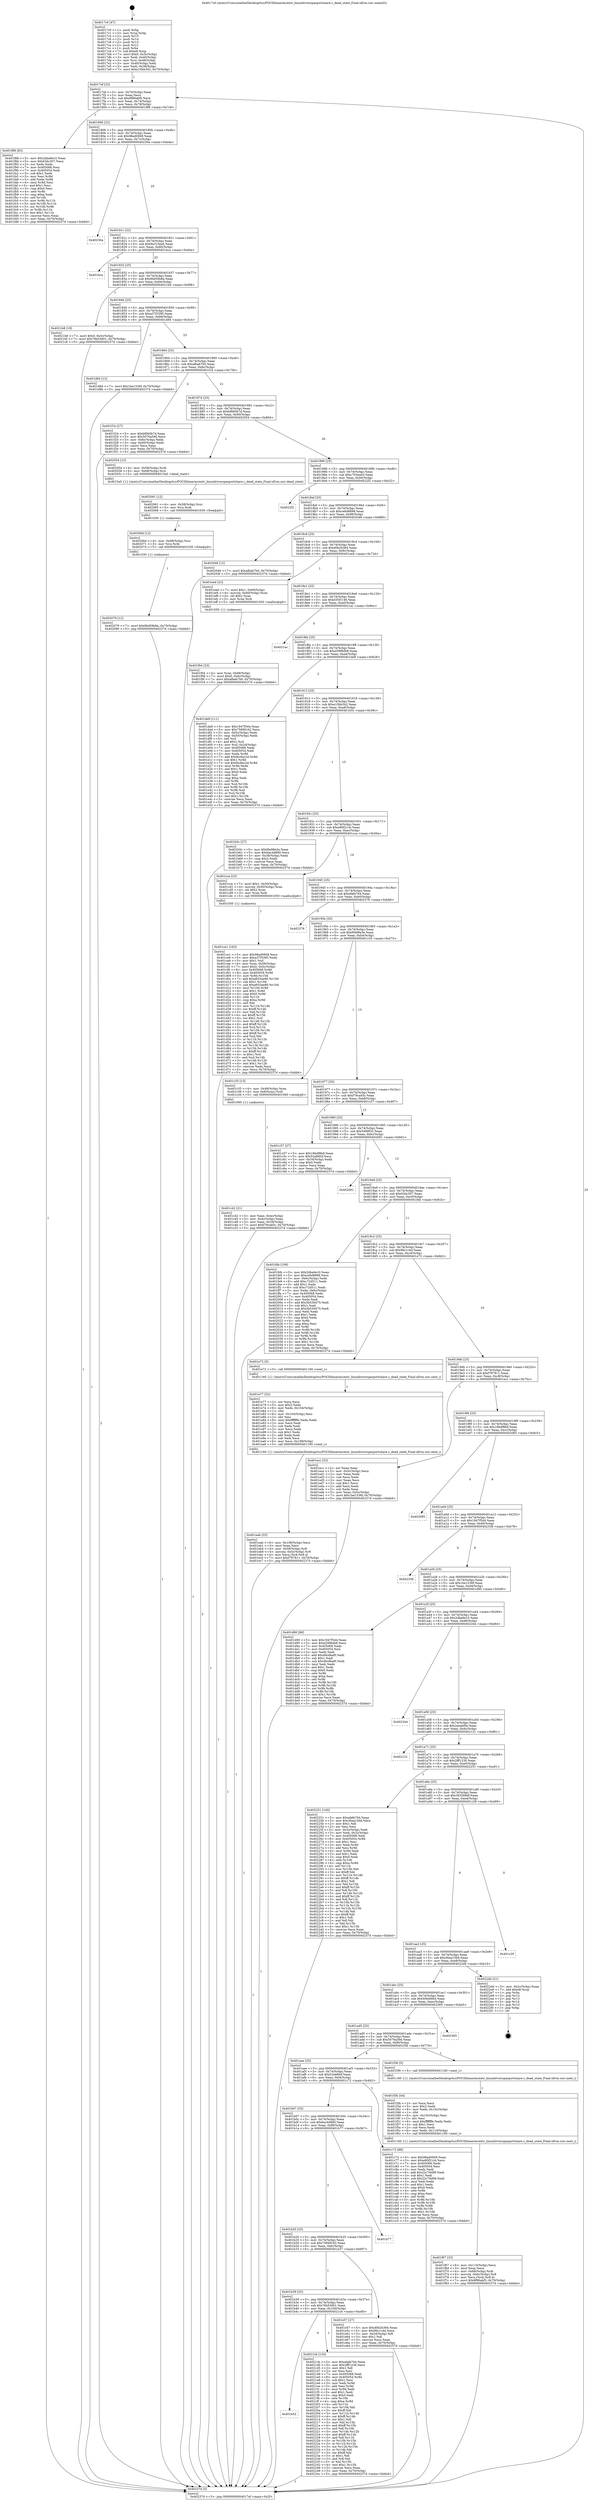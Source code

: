 digraph "0x4017c0" {
  label = "0x4017c0 (/mnt/c/Users/mathe/Desktop/tcc/POCII/binaries/extr_linuxdriversparportshare.c_dead_state_Final-ollvm.out::main(0))"
  labelloc = "t"
  node[shape=record]

  Entry [label="",width=0.3,height=0.3,shape=circle,fillcolor=black,style=filled]
  "0x4017ef" [label="{
     0x4017ef [23]\l
     | [instrs]\l
     &nbsp;&nbsp;0x4017ef \<+3\>: mov -0x70(%rbp),%eax\l
     &nbsp;&nbsp;0x4017f2 \<+2\>: mov %eax,%ecx\l
     &nbsp;&nbsp;0x4017f4 \<+6\>: sub $0x8f96abf5,%ecx\l
     &nbsp;&nbsp;0x4017fa \<+3\>: mov %eax,-0x74(%rbp)\l
     &nbsp;&nbsp;0x4017fd \<+3\>: mov %ecx,-0x78(%rbp)\l
     &nbsp;&nbsp;0x401800 \<+6\>: je 0000000000401f88 \<main+0x7c8\>\l
  }"]
  "0x401f88" [label="{
     0x401f88 [83]\l
     | [instrs]\l
     &nbsp;&nbsp;0x401f88 \<+5\>: mov $0x2dba9e10,%eax\l
     &nbsp;&nbsp;0x401f8d \<+5\>: mov $0x63dc307,%ecx\l
     &nbsp;&nbsp;0x401f92 \<+2\>: xor %edx,%edx\l
     &nbsp;&nbsp;0x401f94 \<+7\>: mov 0x405068,%esi\l
     &nbsp;&nbsp;0x401f9b \<+7\>: mov 0x405054,%edi\l
     &nbsp;&nbsp;0x401fa2 \<+3\>: sub $0x1,%edx\l
     &nbsp;&nbsp;0x401fa5 \<+3\>: mov %esi,%r8d\l
     &nbsp;&nbsp;0x401fa8 \<+3\>: add %edx,%r8d\l
     &nbsp;&nbsp;0x401fab \<+4\>: imul %r8d,%esi\l
     &nbsp;&nbsp;0x401faf \<+3\>: and $0x1,%esi\l
     &nbsp;&nbsp;0x401fb2 \<+3\>: cmp $0x0,%esi\l
     &nbsp;&nbsp;0x401fb5 \<+4\>: sete %r9b\l
     &nbsp;&nbsp;0x401fb9 \<+3\>: cmp $0xa,%edi\l
     &nbsp;&nbsp;0x401fbc \<+4\>: setl %r10b\l
     &nbsp;&nbsp;0x401fc0 \<+3\>: mov %r9b,%r11b\l
     &nbsp;&nbsp;0x401fc3 \<+3\>: and %r10b,%r11b\l
     &nbsp;&nbsp;0x401fc6 \<+3\>: xor %r10b,%r9b\l
     &nbsp;&nbsp;0x401fc9 \<+3\>: or %r9b,%r11b\l
     &nbsp;&nbsp;0x401fcc \<+4\>: test $0x1,%r11b\l
     &nbsp;&nbsp;0x401fd0 \<+3\>: cmovne %ecx,%eax\l
     &nbsp;&nbsp;0x401fd3 \<+3\>: mov %eax,-0x70(%rbp)\l
     &nbsp;&nbsp;0x401fd6 \<+5\>: jmp 000000000040237d \<main+0xbbd\>\l
  }"]
  "0x401806" [label="{
     0x401806 [22]\l
     | [instrs]\l
     &nbsp;&nbsp;0x401806 \<+5\>: jmp 000000000040180b \<main+0x4b\>\l
     &nbsp;&nbsp;0x40180b \<+3\>: mov -0x74(%rbp),%eax\l
     &nbsp;&nbsp;0x40180e \<+5\>: sub $0x98ad0949,%eax\l
     &nbsp;&nbsp;0x401813 \<+3\>: mov %eax,-0x7c(%rbp)\l
     &nbsp;&nbsp;0x401816 \<+6\>: je 000000000040230a \<main+0xb4a\>\l
  }"]
  Exit [label="",width=0.3,height=0.3,shape=circle,fillcolor=black,style=filled,peripheries=2]
  "0x40230a" [label="{
     0x40230a\l
  }", style=dashed]
  "0x40181c" [label="{
     0x40181c [22]\l
     | [instrs]\l
     &nbsp;&nbsp;0x40181c \<+5\>: jmp 0000000000401821 \<main+0x61\>\l
     &nbsp;&nbsp;0x401821 \<+3\>: mov -0x74(%rbp),%eax\l
     &nbsp;&nbsp;0x401824 \<+5\>: sub $0x9a315ea6,%eax\l
     &nbsp;&nbsp;0x401829 \<+3\>: mov %eax,-0x80(%rbp)\l
     &nbsp;&nbsp;0x40182c \<+6\>: je 0000000000401bca \<main+0x40a\>\l
  }"]
  "0x401b52" [label="{
     0x401b52\l
  }", style=dashed]
  "0x401bca" [label="{
     0x401bca\l
  }", style=dashed]
  "0x401832" [label="{
     0x401832 [25]\l
     | [instrs]\l
     &nbsp;&nbsp;0x401832 \<+5\>: jmp 0000000000401837 \<main+0x77\>\l
     &nbsp;&nbsp;0x401837 \<+3\>: mov -0x74(%rbp),%eax\l
     &nbsp;&nbsp;0x40183a \<+5\>: sub $0x9bd59b8a,%eax\l
     &nbsp;&nbsp;0x40183f \<+6\>: mov %eax,-0x84(%rbp)\l
     &nbsp;&nbsp;0x401845 \<+6\>: je 00000000004021b8 \<main+0x9f8\>\l
  }"]
  "0x4021cb" [label="{
     0x4021cb [134]\l
     | [instrs]\l
     &nbsp;&nbsp;0x4021cb \<+5\>: mov $0xefafe764,%eax\l
     &nbsp;&nbsp;0x4021d0 \<+5\>: mov $0x2fff1230,%ecx\l
     &nbsp;&nbsp;0x4021d5 \<+2\>: mov $0x1,%dl\l
     &nbsp;&nbsp;0x4021d7 \<+2\>: xor %esi,%esi\l
     &nbsp;&nbsp;0x4021d9 \<+7\>: mov 0x405068,%edi\l
     &nbsp;&nbsp;0x4021e0 \<+8\>: mov 0x405054,%r8d\l
     &nbsp;&nbsp;0x4021e8 \<+3\>: sub $0x1,%esi\l
     &nbsp;&nbsp;0x4021eb \<+3\>: mov %edi,%r9d\l
     &nbsp;&nbsp;0x4021ee \<+3\>: add %esi,%r9d\l
     &nbsp;&nbsp;0x4021f1 \<+4\>: imul %r9d,%edi\l
     &nbsp;&nbsp;0x4021f5 \<+3\>: and $0x1,%edi\l
     &nbsp;&nbsp;0x4021f8 \<+3\>: cmp $0x0,%edi\l
     &nbsp;&nbsp;0x4021fb \<+4\>: sete %r10b\l
     &nbsp;&nbsp;0x4021ff \<+4\>: cmp $0xa,%r8d\l
     &nbsp;&nbsp;0x402203 \<+4\>: setl %r11b\l
     &nbsp;&nbsp;0x402207 \<+3\>: mov %r10b,%bl\l
     &nbsp;&nbsp;0x40220a \<+3\>: xor $0xff,%bl\l
     &nbsp;&nbsp;0x40220d \<+3\>: mov %r11b,%r14b\l
     &nbsp;&nbsp;0x402210 \<+4\>: xor $0xff,%r14b\l
     &nbsp;&nbsp;0x402214 \<+3\>: xor $0x1,%dl\l
     &nbsp;&nbsp;0x402217 \<+3\>: mov %bl,%r15b\l
     &nbsp;&nbsp;0x40221a \<+4\>: and $0xff,%r15b\l
     &nbsp;&nbsp;0x40221e \<+3\>: and %dl,%r10b\l
     &nbsp;&nbsp;0x402221 \<+3\>: mov %r14b,%r12b\l
     &nbsp;&nbsp;0x402224 \<+4\>: and $0xff,%r12b\l
     &nbsp;&nbsp;0x402228 \<+3\>: and %dl,%r11b\l
     &nbsp;&nbsp;0x40222b \<+3\>: or %r10b,%r15b\l
     &nbsp;&nbsp;0x40222e \<+3\>: or %r11b,%r12b\l
     &nbsp;&nbsp;0x402231 \<+3\>: xor %r12b,%r15b\l
     &nbsp;&nbsp;0x402234 \<+3\>: or %r14b,%bl\l
     &nbsp;&nbsp;0x402237 \<+3\>: xor $0xff,%bl\l
     &nbsp;&nbsp;0x40223a \<+3\>: or $0x1,%dl\l
     &nbsp;&nbsp;0x40223d \<+2\>: and %dl,%bl\l
     &nbsp;&nbsp;0x40223f \<+3\>: or %bl,%r15b\l
     &nbsp;&nbsp;0x402242 \<+4\>: test $0x1,%r15b\l
     &nbsp;&nbsp;0x402246 \<+3\>: cmovne %ecx,%eax\l
     &nbsp;&nbsp;0x402249 \<+3\>: mov %eax,-0x70(%rbp)\l
     &nbsp;&nbsp;0x40224c \<+5\>: jmp 000000000040237d \<main+0xbbd\>\l
  }"]
  "0x4021b8" [label="{
     0x4021b8 [19]\l
     | [instrs]\l
     &nbsp;&nbsp;0x4021b8 \<+7\>: movl $0x0,-0x3c(%rbp)\l
     &nbsp;&nbsp;0x4021bf \<+7\>: movl $0x76b53601,-0x70(%rbp)\l
     &nbsp;&nbsp;0x4021c6 \<+5\>: jmp 000000000040237d \<main+0xbbd\>\l
  }"]
  "0x40184b" [label="{
     0x40184b [25]\l
     | [instrs]\l
     &nbsp;&nbsp;0x40184b \<+5\>: jmp 0000000000401850 \<main+0x90\>\l
     &nbsp;&nbsp;0x401850 \<+3\>: mov -0x74(%rbp),%eax\l
     &nbsp;&nbsp;0x401853 \<+5\>: sub $0xa37f3395,%eax\l
     &nbsp;&nbsp;0x401858 \<+6\>: mov %eax,-0x88(%rbp)\l
     &nbsp;&nbsp;0x40185e \<+6\>: je 0000000000401d84 \<main+0x5c4\>\l
  }"]
  "0x402079" [label="{
     0x402079 [12]\l
     | [instrs]\l
     &nbsp;&nbsp;0x402079 \<+7\>: movl $0x9bd59b8a,-0x70(%rbp)\l
     &nbsp;&nbsp;0x402080 \<+5\>: jmp 000000000040237d \<main+0xbbd\>\l
  }"]
  "0x401d84" [label="{
     0x401d84 [12]\l
     | [instrs]\l
     &nbsp;&nbsp;0x401d84 \<+7\>: movl $0x1be1536f,-0x70(%rbp)\l
     &nbsp;&nbsp;0x401d8b \<+5\>: jmp 000000000040237d \<main+0xbbd\>\l
  }"]
  "0x401864" [label="{
     0x401864 [25]\l
     | [instrs]\l
     &nbsp;&nbsp;0x401864 \<+5\>: jmp 0000000000401869 \<main+0xa9\>\l
     &nbsp;&nbsp;0x401869 \<+3\>: mov -0x74(%rbp),%eax\l
     &nbsp;&nbsp;0x40186c \<+5\>: sub $0xafbab7b0,%eax\l
     &nbsp;&nbsp;0x401871 \<+6\>: mov %eax,-0x8c(%rbp)\l
     &nbsp;&nbsp;0x401877 \<+6\>: je 0000000000401f1b \<main+0x75b\>\l
  }"]
  "0x40206d" [label="{
     0x40206d [12]\l
     | [instrs]\l
     &nbsp;&nbsp;0x40206d \<+4\>: mov -0x68(%rbp),%rsi\l
     &nbsp;&nbsp;0x402071 \<+3\>: mov %rsi,%rdi\l
     &nbsp;&nbsp;0x402074 \<+5\>: call 0000000000401030 \<free@plt\>\l
     | [calls]\l
     &nbsp;&nbsp;0x401030 \{1\} (unknown)\l
  }"]
  "0x401f1b" [label="{
     0x401f1b [27]\l
     | [instrs]\l
     &nbsp;&nbsp;0x401f1b \<+5\>: mov $0xbf060b7d,%eax\l
     &nbsp;&nbsp;0x401f20 \<+5\>: mov $0x5076a59d,%ecx\l
     &nbsp;&nbsp;0x401f25 \<+3\>: mov -0x6c(%rbp),%edx\l
     &nbsp;&nbsp;0x401f28 \<+3\>: cmp -0x60(%rbp),%edx\l
     &nbsp;&nbsp;0x401f2b \<+3\>: cmovl %ecx,%eax\l
     &nbsp;&nbsp;0x401f2e \<+3\>: mov %eax,-0x70(%rbp)\l
     &nbsp;&nbsp;0x401f31 \<+5\>: jmp 000000000040237d \<main+0xbbd\>\l
  }"]
  "0x40187d" [label="{
     0x40187d [25]\l
     | [instrs]\l
     &nbsp;&nbsp;0x40187d \<+5\>: jmp 0000000000401882 \<main+0xc2\>\l
     &nbsp;&nbsp;0x401882 \<+3\>: mov -0x74(%rbp),%eax\l
     &nbsp;&nbsp;0x401885 \<+5\>: sub $0xbf060b7d,%eax\l
     &nbsp;&nbsp;0x40188a \<+6\>: mov %eax,-0x90(%rbp)\l
     &nbsp;&nbsp;0x401890 \<+6\>: je 0000000000402054 \<main+0x894\>\l
  }"]
  "0x402061" [label="{
     0x402061 [12]\l
     | [instrs]\l
     &nbsp;&nbsp;0x402061 \<+4\>: mov -0x58(%rbp),%rsi\l
     &nbsp;&nbsp;0x402065 \<+3\>: mov %rsi,%rdi\l
     &nbsp;&nbsp;0x402068 \<+5\>: call 0000000000401030 \<free@plt\>\l
     | [calls]\l
     &nbsp;&nbsp;0x401030 \{1\} (unknown)\l
  }"]
  "0x402054" [label="{
     0x402054 [13]\l
     | [instrs]\l
     &nbsp;&nbsp;0x402054 \<+4\>: mov -0x58(%rbp),%rdi\l
     &nbsp;&nbsp;0x402058 \<+4\>: mov -0x68(%rbp),%rsi\l
     &nbsp;&nbsp;0x40205c \<+5\>: call 00000000004015a0 \<dead_state\>\l
     | [calls]\l
     &nbsp;&nbsp;0x4015a0 \{1\} (/mnt/c/Users/mathe/Desktop/tcc/POCII/binaries/extr_linuxdriversparportshare.c_dead_state_Final-ollvm.out::dead_state)\l
  }"]
  "0x401896" [label="{
     0x401896 [25]\l
     | [instrs]\l
     &nbsp;&nbsp;0x401896 \<+5\>: jmp 000000000040189b \<main+0xdb\>\l
     &nbsp;&nbsp;0x40189b \<+3\>: mov -0x74(%rbp),%eax\l
     &nbsp;&nbsp;0x40189e \<+5\>: sub $0xc703ead3,%eax\l
     &nbsp;&nbsp;0x4018a3 \<+6\>: mov %eax,-0x94(%rbp)\l
     &nbsp;&nbsp;0x4018a9 \<+6\>: je 00000000004022f2 \<main+0xb32\>\l
  }"]
  "0x401f67" [label="{
     0x401f67 [33]\l
     | [instrs]\l
     &nbsp;&nbsp;0x401f67 \<+6\>: mov -0x110(%rbp),%ecx\l
     &nbsp;&nbsp;0x401f6d \<+3\>: imul %eax,%ecx\l
     &nbsp;&nbsp;0x401f70 \<+4\>: mov -0x68(%rbp),%rdi\l
     &nbsp;&nbsp;0x401f74 \<+4\>: movslq -0x6c(%rbp),%r8\l
     &nbsp;&nbsp;0x401f78 \<+4\>: mov %ecx,(%rdi,%r8,4)\l
     &nbsp;&nbsp;0x401f7c \<+7\>: movl $0x8f96abf5,-0x70(%rbp)\l
     &nbsp;&nbsp;0x401f83 \<+5\>: jmp 000000000040237d \<main+0xbbd\>\l
  }"]
  "0x4022f2" [label="{
     0x4022f2\l
  }", style=dashed]
  "0x4018af" [label="{
     0x4018af [25]\l
     | [instrs]\l
     &nbsp;&nbsp;0x4018af \<+5\>: jmp 00000000004018b4 \<main+0xf4\>\l
     &nbsp;&nbsp;0x4018b4 \<+3\>: mov -0x74(%rbp),%eax\l
     &nbsp;&nbsp;0x4018b7 \<+5\>: sub $0xce6d8898,%eax\l
     &nbsp;&nbsp;0x4018bc \<+6\>: mov %eax,-0x98(%rbp)\l
     &nbsp;&nbsp;0x4018c2 \<+6\>: je 0000000000402048 \<main+0x888\>\l
  }"]
  "0x401f3b" [label="{
     0x401f3b [44]\l
     | [instrs]\l
     &nbsp;&nbsp;0x401f3b \<+2\>: xor %ecx,%ecx\l
     &nbsp;&nbsp;0x401f3d \<+5\>: mov $0x2,%edx\l
     &nbsp;&nbsp;0x401f42 \<+6\>: mov %edx,-0x10c(%rbp)\l
     &nbsp;&nbsp;0x401f48 \<+1\>: cltd\l
     &nbsp;&nbsp;0x401f49 \<+6\>: mov -0x10c(%rbp),%esi\l
     &nbsp;&nbsp;0x401f4f \<+2\>: idiv %esi\l
     &nbsp;&nbsp;0x401f51 \<+6\>: imul $0xfffffffe,%edx,%edx\l
     &nbsp;&nbsp;0x401f57 \<+3\>: sub $0x1,%ecx\l
     &nbsp;&nbsp;0x401f5a \<+2\>: sub %ecx,%edx\l
     &nbsp;&nbsp;0x401f5c \<+6\>: mov %edx,-0x110(%rbp)\l
     &nbsp;&nbsp;0x401f62 \<+5\>: call 0000000000401160 \<next_i\>\l
     | [calls]\l
     &nbsp;&nbsp;0x401160 \{1\} (/mnt/c/Users/mathe/Desktop/tcc/POCII/binaries/extr_linuxdriversparportshare.c_dead_state_Final-ollvm.out::next_i)\l
  }"]
  "0x402048" [label="{
     0x402048 [12]\l
     | [instrs]\l
     &nbsp;&nbsp;0x402048 \<+7\>: movl $0xafbab7b0,-0x70(%rbp)\l
     &nbsp;&nbsp;0x40204f \<+5\>: jmp 000000000040237d \<main+0xbbd\>\l
  }"]
  "0x4018c8" [label="{
     0x4018c8 [25]\l
     | [instrs]\l
     &nbsp;&nbsp;0x4018c8 \<+5\>: jmp 00000000004018cd \<main+0x10d\>\l
     &nbsp;&nbsp;0x4018cd \<+3\>: mov -0x74(%rbp),%eax\l
     &nbsp;&nbsp;0x4018d0 \<+5\>: sub $0xd0b2b384,%eax\l
     &nbsp;&nbsp;0x4018d5 \<+6\>: mov %eax,-0x9c(%rbp)\l
     &nbsp;&nbsp;0x4018db \<+6\>: je 0000000000401eed \<main+0x72d\>\l
  }"]
  "0x401f04" [label="{
     0x401f04 [23]\l
     | [instrs]\l
     &nbsp;&nbsp;0x401f04 \<+4\>: mov %rax,-0x68(%rbp)\l
     &nbsp;&nbsp;0x401f08 \<+7\>: movl $0x0,-0x6c(%rbp)\l
     &nbsp;&nbsp;0x401f0f \<+7\>: movl $0xafbab7b0,-0x70(%rbp)\l
     &nbsp;&nbsp;0x401f16 \<+5\>: jmp 000000000040237d \<main+0xbbd\>\l
  }"]
  "0x401eed" [label="{
     0x401eed [23]\l
     | [instrs]\l
     &nbsp;&nbsp;0x401eed \<+7\>: movl $0x1,-0x60(%rbp)\l
     &nbsp;&nbsp;0x401ef4 \<+4\>: movslq -0x60(%rbp),%rax\l
     &nbsp;&nbsp;0x401ef8 \<+4\>: shl $0x2,%rax\l
     &nbsp;&nbsp;0x401efc \<+3\>: mov %rax,%rdi\l
     &nbsp;&nbsp;0x401eff \<+5\>: call 0000000000401050 \<malloc@plt\>\l
     | [calls]\l
     &nbsp;&nbsp;0x401050 \{1\} (unknown)\l
  }"]
  "0x4018e1" [label="{
     0x4018e1 [25]\l
     | [instrs]\l
     &nbsp;&nbsp;0x4018e1 \<+5\>: jmp 00000000004018e6 \<main+0x126\>\l
     &nbsp;&nbsp;0x4018e6 \<+3\>: mov -0x74(%rbp),%eax\l
     &nbsp;&nbsp;0x4018e9 \<+5\>: sub $0xd35f3146,%eax\l
     &nbsp;&nbsp;0x4018ee \<+6\>: mov %eax,-0xa0(%rbp)\l
     &nbsp;&nbsp;0x4018f4 \<+6\>: je 00000000004021ac \<main+0x9ec\>\l
  }"]
  "0x401eab" [label="{
     0x401eab [33]\l
     | [instrs]\l
     &nbsp;&nbsp;0x401eab \<+6\>: mov -0x108(%rbp),%ecx\l
     &nbsp;&nbsp;0x401eb1 \<+3\>: imul %eax,%ecx\l
     &nbsp;&nbsp;0x401eb4 \<+4\>: mov -0x58(%rbp),%r8\l
     &nbsp;&nbsp;0x401eb8 \<+4\>: movslq -0x5c(%rbp),%r9\l
     &nbsp;&nbsp;0x401ebc \<+4\>: mov %ecx,(%r8,%r9,4)\l
     &nbsp;&nbsp;0x401ec0 \<+7\>: movl $0xf787811,-0x70(%rbp)\l
     &nbsp;&nbsp;0x401ec7 \<+5\>: jmp 000000000040237d \<main+0xbbd\>\l
  }"]
  "0x4021ac" [label="{
     0x4021ac\l
  }", style=dashed]
  "0x4018fa" [label="{
     0x4018fa [25]\l
     | [instrs]\l
     &nbsp;&nbsp;0x4018fa \<+5\>: jmp 00000000004018ff \<main+0x13f\>\l
     &nbsp;&nbsp;0x4018ff \<+3\>: mov -0x74(%rbp),%eax\l
     &nbsp;&nbsp;0x401902 \<+5\>: sub $0xd39f6db8,%eax\l
     &nbsp;&nbsp;0x401907 \<+6\>: mov %eax,-0xa4(%rbp)\l
     &nbsp;&nbsp;0x40190d \<+6\>: je 0000000000401de8 \<main+0x628\>\l
  }"]
  "0x401e77" [label="{
     0x401e77 [52]\l
     | [instrs]\l
     &nbsp;&nbsp;0x401e77 \<+2\>: xor %ecx,%ecx\l
     &nbsp;&nbsp;0x401e79 \<+5\>: mov $0x2,%edx\l
     &nbsp;&nbsp;0x401e7e \<+6\>: mov %edx,-0x104(%rbp)\l
     &nbsp;&nbsp;0x401e84 \<+1\>: cltd\l
     &nbsp;&nbsp;0x401e85 \<+6\>: mov -0x104(%rbp),%esi\l
     &nbsp;&nbsp;0x401e8b \<+2\>: idiv %esi\l
     &nbsp;&nbsp;0x401e8d \<+6\>: imul $0xfffffffe,%edx,%edx\l
     &nbsp;&nbsp;0x401e93 \<+2\>: mov %ecx,%edi\l
     &nbsp;&nbsp;0x401e95 \<+2\>: sub %edx,%edi\l
     &nbsp;&nbsp;0x401e97 \<+2\>: mov %ecx,%edx\l
     &nbsp;&nbsp;0x401e99 \<+3\>: sub $0x1,%edx\l
     &nbsp;&nbsp;0x401e9c \<+2\>: add %edx,%edi\l
     &nbsp;&nbsp;0x401e9e \<+2\>: sub %edi,%ecx\l
     &nbsp;&nbsp;0x401ea0 \<+6\>: mov %ecx,-0x108(%rbp)\l
     &nbsp;&nbsp;0x401ea6 \<+5\>: call 0000000000401160 \<next_i\>\l
     | [calls]\l
     &nbsp;&nbsp;0x401160 \{1\} (/mnt/c/Users/mathe/Desktop/tcc/POCII/binaries/extr_linuxdriversparportshare.c_dead_state_Final-ollvm.out::next_i)\l
  }"]
  "0x401de8" [label="{
     0x401de8 [111]\l
     | [instrs]\l
     &nbsp;&nbsp;0x401de8 \<+5\>: mov $0x1947f544,%eax\l
     &nbsp;&nbsp;0x401ded \<+5\>: mov $0x75899162,%ecx\l
     &nbsp;&nbsp;0x401df2 \<+3\>: mov -0x5c(%rbp),%edx\l
     &nbsp;&nbsp;0x401df5 \<+3\>: cmp -0x50(%rbp),%edx\l
     &nbsp;&nbsp;0x401df8 \<+4\>: setl %sil\l
     &nbsp;&nbsp;0x401dfc \<+4\>: and $0x1,%sil\l
     &nbsp;&nbsp;0x401e00 \<+4\>: mov %sil,-0x2d(%rbp)\l
     &nbsp;&nbsp;0x401e04 \<+7\>: mov 0x405068,%edx\l
     &nbsp;&nbsp;0x401e0b \<+7\>: mov 0x405054,%edi\l
     &nbsp;&nbsp;0x401e12 \<+3\>: mov %edx,%r8d\l
     &nbsp;&nbsp;0x401e15 \<+7\>: add $0xfec8ac2d,%r8d\l
     &nbsp;&nbsp;0x401e1c \<+4\>: sub $0x1,%r8d\l
     &nbsp;&nbsp;0x401e20 \<+7\>: sub $0xfec8ac2d,%r8d\l
     &nbsp;&nbsp;0x401e27 \<+4\>: imul %r8d,%edx\l
     &nbsp;&nbsp;0x401e2b \<+3\>: and $0x1,%edx\l
     &nbsp;&nbsp;0x401e2e \<+3\>: cmp $0x0,%edx\l
     &nbsp;&nbsp;0x401e31 \<+4\>: sete %sil\l
     &nbsp;&nbsp;0x401e35 \<+3\>: cmp $0xa,%edi\l
     &nbsp;&nbsp;0x401e38 \<+4\>: setl %r9b\l
     &nbsp;&nbsp;0x401e3c \<+3\>: mov %sil,%r10b\l
     &nbsp;&nbsp;0x401e3f \<+3\>: and %r9b,%r10b\l
     &nbsp;&nbsp;0x401e42 \<+3\>: xor %r9b,%sil\l
     &nbsp;&nbsp;0x401e45 \<+3\>: or %sil,%r10b\l
     &nbsp;&nbsp;0x401e48 \<+4\>: test $0x1,%r10b\l
     &nbsp;&nbsp;0x401e4c \<+3\>: cmovne %ecx,%eax\l
     &nbsp;&nbsp;0x401e4f \<+3\>: mov %eax,-0x70(%rbp)\l
     &nbsp;&nbsp;0x401e52 \<+5\>: jmp 000000000040237d \<main+0xbbd\>\l
  }"]
  "0x401913" [label="{
     0x401913 [25]\l
     | [instrs]\l
     &nbsp;&nbsp;0x401913 \<+5\>: jmp 0000000000401918 \<main+0x158\>\l
     &nbsp;&nbsp;0x401918 \<+3\>: mov -0x74(%rbp),%eax\l
     &nbsp;&nbsp;0x40191b \<+5\>: sub $0xe10bb342,%eax\l
     &nbsp;&nbsp;0x401920 \<+6\>: mov %eax,-0xa8(%rbp)\l
     &nbsp;&nbsp;0x401926 \<+6\>: je 0000000000401b5c \<main+0x39c\>\l
  }"]
  "0x401b39" [label="{
     0x401b39 [25]\l
     | [instrs]\l
     &nbsp;&nbsp;0x401b39 \<+5\>: jmp 0000000000401b3e \<main+0x37e\>\l
     &nbsp;&nbsp;0x401b3e \<+3\>: mov -0x74(%rbp),%eax\l
     &nbsp;&nbsp;0x401b41 \<+5\>: sub $0x76b53601,%eax\l
     &nbsp;&nbsp;0x401b46 \<+6\>: mov %eax,-0x100(%rbp)\l
     &nbsp;&nbsp;0x401b4c \<+6\>: je 00000000004021cb \<main+0xa0b\>\l
  }"]
  "0x401b5c" [label="{
     0x401b5c [27]\l
     | [instrs]\l
     &nbsp;&nbsp;0x401b5c \<+5\>: mov $0xf0e98a3e,%eax\l
     &nbsp;&nbsp;0x401b61 \<+5\>: mov $0x6ac4d890,%ecx\l
     &nbsp;&nbsp;0x401b66 \<+3\>: mov -0x38(%rbp),%edx\l
     &nbsp;&nbsp;0x401b69 \<+3\>: cmp $0x2,%edx\l
     &nbsp;&nbsp;0x401b6c \<+3\>: cmovne %ecx,%eax\l
     &nbsp;&nbsp;0x401b6f \<+3\>: mov %eax,-0x70(%rbp)\l
     &nbsp;&nbsp;0x401b72 \<+5\>: jmp 000000000040237d \<main+0xbbd\>\l
  }"]
  "0x40192c" [label="{
     0x40192c [25]\l
     | [instrs]\l
     &nbsp;&nbsp;0x40192c \<+5\>: jmp 0000000000401931 \<main+0x171\>\l
     &nbsp;&nbsp;0x401931 \<+3\>: mov -0x74(%rbp),%eax\l
     &nbsp;&nbsp;0x401934 \<+5\>: sub $0xe80f21cb,%eax\l
     &nbsp;&nbsp;0x401939 \<+6\>: mov %eax,-0xac(%rbp)\l
     &nbsp;&nbsp;0x40193f \<+6\>: je 0000000000401cca \<main+0x50a\>\l
  }"]
  "0x40237d" [label="{
     0x40237d [5]\l
     | [instrs]\l
     &nbsp;&nbsp;0x40237d \<+5\>: jmp 00000000004017ef \<main+0x2f\>\l
  }"]
  "0x4017c0" [label="{
     0x4017c0 [47]\l
     | [instrs]\l
     &nbsp;&nbsp;0x4017c0 \<+1\>: push %rbp\l
     &nbsp;&nbsp;0x4017c1 \<+3\>: mov %rsp,%rbp\l
     &nbsp;&nbsp;0x4017c4 \<+2\>: push %r15\l
     &nbsp;&nbsp;0x4017c6 \<+2\>: push %r14\l
     &nbsp;&nbsp;0x4017c8 \<+2\>: push %r13\l
     &nbsp;&nbsp;0x4017ca \<+2\>: push %r12\l
     &nbsp;&nbsp;0x4017cc \<+1\>: push %rbx\l
     &nbsp;&nbsp;0x4017cd \<+7\>: sub $0xe8,%rsp\l
     &nbsp;&nbsp;0x4017d4 \<+7\>: movl $0x0,-0x3c(%rbp)\l
     &nbsp;&nbsp;0x4017db \<+3\>: mov %edi,-0x40(%rbp)\l
     &nbsp;&nbsp;0x4017de \<+4\>: mov %rsi,-0x48(%rbp)\l
     &nbsp;&nbsp;0x4017e2 \<+3\>: mov -0x40(%rbp),%edi\l
     &nbsp;&nbsp;0x4017e5 \<+3\>: mov %edi,-0x38(%rbp)\l
     &nbsp;&nbsp;0x4017e8 \<+7\>: movl $0xe10bb342,-0x70(%rbp)\l
  }"]
  "0x401e57" [label="{
     0x401e57 [27]\l
     | [instrs]\l
     &nbsp;&nbsp;0x401e57 \<+5\>: mov $0xd0b2b384,%eax\l
     &nbsp;&nbsp;0x401e5c \<+5\>: mov $0x96c1c4d,%ecx\l
     &nbsp;&nbsp;0x401e61 \<+3\>: mov -0x2d(%rbp),%dl\l
     &nbsp;&nbsp;0x401e64 \<+3\>: test $0x1,%dl\l
     &nbsp;&nbsp;0x401e67 \<+3\>: cmovne %ecx,%eax\l
     &nbsp;&nbsp;0x401e6a \<+3\>: mov %eax,-0x70(%rbp)\l
     &nbsp;&nbsp;0x401e6d \<+5\>: jmp 000000000040237d \<main+0xbbd\>\l
  }"]
  "0x401cca" [label="{
     0x401cca [23]\l
     | [instrs]\l
     &nbsp;&nbsp;0x401cca \<+7\>: movl $0x1,-0x50(%rbp)\l
     &nbsp;&nbsp;0x401cd1 \<+4\>: movslq -0x50(%rbp),%rax\l
     &nbsp;&nbsp;0x401cd5 \<+4\>: shl $0x2,%rax\l
     &nbsp;&nbsp;0x401cd9 \<+3\>: mov %rax,%rdi\l
     &nbsp;&nbsp;0x401cdc \<+5\>: call 0000000000401050 \<malloc@plt\>\l
     | [calls]\l
     &nbsp;&nbsp;0x401050 \{1\} (unknown)\l
  }"]
  "0x401945" [label="{
     0x401945 [25]\l
     | [instrs]\l
     &nbsp;&nbsp;0x401945 \<+5\>: jmp 000000000040194a \<main+0x18a\>\l
     &nbsp;&nbsp;0x40194a \<+3\>: mov -0x74(%rbp),%eax\l
     &nbsp;&nbsp;0x40194d \<+5\>: sub $0xefafe764,%eax\l
     &nbsp;&nbsp;0x401952 \<+6\>: mov %eax,-0xb0(%rbp)\l
     &nbsp;&nbsp;0x401958 \<+6\>: je 0000000000402376 \<main+0xbb6\>\l
  }"]
  "0x401b20" [label="{
     0x401b20 [25]\l
     | [instrs]\l
     &nbsp;&nbsp;0x401b20 \<+5\>: jmp 0000000000401b25 \<main+0x365\>\l
     &nbsp;&nbsp;0x401b25 \<+3\>: mov -0x74(%rbp),%eax\l
     &nbsp;&nbsp;0x401b28 \<+5\>: sub $0x75899162,%eax\l
     &nbsp;&nbsp;0x401b2d \<+6\>: mov %eax,-0xfc(%rbp)\l
     &nbsp;&nbsp;0x401b33 \<+6\>: je 0000000000401e57 \<main+0x697\>\l
  }"]
  "0x402376" [label="{
     0x402376\l
  }", style=dashed]
  "0x40195e" [label="{
     0x40195e [25]\l
     | [instrs]\l
     &nbsp;&nbsp;0x40195e \<+5\>: jmp 0000000000401963 \<main+0x1a3\>\l
     &nbsp;&nbsp;0x401963 \<+3\>: mov -0x74(%rbp),%eax\l
     &nbsp;&nbsp;0x401966 \<+5\>: sub $0xf0e98a3e,%eax\l
     &nbsp;&nbsp;0x40196b \<+6\>: mov %eax,-0xb4(%rbp)\l
     &nbsp;&nbsp;0x401971 \<+6\>: je 0000000000401c35 \<main+0x475\>\l
  }"]
  "0x401b77" [label="{
     0x401b77\l
  }", style=dashed]
  "0x401c35" [label="{
     0x401c35 [13]\l
     | [instrs]\l
     &nbsp;&nbsp;0x401c35 \<+4\>: mov -0x48(%rbp),%rax\l
     &nbsp;&nbsp;0x401c39 \<+4\>: mov 0x8(%rax),%rdi\l
     &nbsp;&nbsp;0x401c3d \<+5\>: call 0000000000401060 \<atoi@plt\>\l
     | [calls]\l
     &nbsp;&nbsp;0x401060 \{1\} (unknown)\l
  }"]
  "0x401977" [label="{
     0x401977 [25]\l
     | [instrs]\l
     &nbsp;&nbsp;0x401977 \<+5\>: jmp 000000000040197c \<main+0x1bc\>\l
     &nbsp;&nbsp;0x40197c \<+3\>: mov -0x74(%rbp),%eax\l
     &nbsp;&nbsp;0x40197f \<+5\>: sub $0xf79ca93c,%eax\l
     &nbsp;&nbsp;0x401984 \<+6\>: mov %eax,-0xb8(%rbp)\l
     &nbsp;&nbsp;0x40198a \<+6\>: je 0000000000401c57 \<main+0x497\>\l
  }"]
  "0x401c42" [label="{
     0x401c42 [21]\l
     | [instrs]\l
     &nbsp;&nbsp;0x401c42 \<+3\>: mov %eax,-0x4c(%rbp)\l
     &nbsp;&nbsp;0x401c45 \<+3\>: mov -0x4c(%rbp),%eax\l
     &nbsp;&nbsp;0x401c48 \<+3\>: mov %eax,-0x34(%rbp)\l
     &nbsp;&nbsp;0x401c4b \<+7\>: movl $0xf79ca93c,-0x70(%rbp)\l
     &nbsp;&nbsp;0x401c52 \<+5\>: jmp 000000000040237d \<main+0xbbd\>\l
  }"]
  "0x401ce1" [label="{
     0x401ce1 [163]\l
     | [instrs]\l
     &nbsp;&nbsp;0x401ce1 \<+5\>: mov $0x98ad0949,%ecx\l
     &nbsp;&nbsp;0x401ce6 \<+5\>: mov $0xa37f3395,%edx\l
     &nbsp;&nbsp;0x401ceb \<+3\>: mov $0x1,%sil\l
     &nbsp;&nbsp;0x401cee \<+4\>: mov %rax,-0x58(%rbp)\l
     &nbsp;&nbsp;0x401cf2 \<+7\>: movl $0x0,-0x5c(%rbp)\l
     &nbsp;&nbsp;0x401cf9 \<+8\>: mov 0x405068,%r8d\l
     &nbsp;&nbsp;0x401d01 \<+8\>: mov 0x405054,%r9d\l
     &nbsp;&nbsp;0x401d09 \<+3\>: mov %r8d,%r10d\l
     &nbsp;&nbsp;0x401d0c \<+7\>: add $0xa653ae80,%r10d\l
     &nbsp;&nbsp;0x401d13 \<+4\>: sub $0x1,%r10d\l
     &nbsp;&nbsp;0x401d17 \<+7\>: sub $0xa653ae80,%r10d\l
     &nbsp;&nbsp;0x401d1e \<+4\>: imul %r10d,%r8d\l
     &nbsp;&nbsp;0x401d22 \<+4\>: and $0x1,%r8d\l
     &nbsp;&nbsp;0x401d26 \<+4\>: cmp $0x0,%r8d\l
     &nbsp;&nbsp;0x401d2a \<+4\>: sete %r11b\l
     &nbsp;&nbsp;0x401d2e \<+4\>: cmp $0xa,%r9d\l
     &nbsp;&nbsp;0x401d32 \<+3\>: setl %bl\l
     &nbsp;&nbsp;0x401d35 \<+3\>: mov %r11b,%r14b\l
     &nbsp;&nbsp;0x401d38 \<+4\>: xor $0xff,%r14b\l
     &nbsp;&nbsp;0x401d3c \<+3\>: mov %bl,%r15b\l
     &nbsp;&nbsp;0x401d3f \<+4\>: xor $0xff,%r15b\l
     &nbsp;&nbsp;0x401d43 \<+4\>: xor $0x1,%sil\l
     &nbsp;&nbsp;0x401d47 \<+3\>: mov %r14b,%r12b\l
     &nbsp;&nbsp;0x401d4a \<+4\>: and $0xff,%r12b\l
     &nbsp;&nbsp;0x401d4e \<+3\>: and %sil,%r11b\l
     &nbsp;&nbsp;0x401d51 \<+3\>: mov %r15b,%r13b\l
     &nbsp;&nbsp;0x401d54 \<+4\>: and $0xff,%r13b\l
     &nbsp;&nbsp;0x401d58 \<+3\>: and %sil,%bl\l
     &nbsp;&nbsp;0x401d5b \<+3\>: or %r11b,%r12b\l
     &nbsp;&nbsp;0x401d5e \<+3\>: or %bl,%r13b\l
     &nbsp;&nbsp;0x401d61 \<+3\>: xor %r13b,%r12b\l
     &nbsp;&nbsp;0x401d64 \<+3\>: or %r15b,%r14b\l
     &nbsp;&nbsp;0x401d67 \<+4\>: xor $0xff,%r14b\l
     &nbsp;&nbsp;0x401d6b \<+4\>: or $0x1,%sil\l
     &nbsp;&nbsp;0x401d6f \<+3\>: and %sil,%r14b\l
     &nbsp;&nbsp;0x401d72 \<+3\>: or %r14b,%r12b\l
     &nbsp;&nbsp;0x401d75 \<+4\>: test $0x1,%r12b\l
     &nbsp;&nbsp;0x401d79 \<+3\>: cmovne %edx,%ecx\l
     &nbsp;&nbsp;0x401d7c \<+3\>: mov %ecx,-0x70(%rbp)\l
     &nbsp;&nbsp;0x401d7f \<+5\>: jmp 000000000040237d \<main+0xbbd\>\l
  }"]
  "0x401c57" [label="{
     0x401c57 [27]\l
     | [instrs]\l
     &nbsp;&nbsp;0x401c57 \<+5\>: mov $0x18bdf8b9,%eax\l
     &nbsp;&nbsp;0x401c5c \<+5\>: mov $0x52a86fcf,%ecx\l
     &nbsp;&nbsp;0x401c61 \<+3\>: mov -0x34(%rbp),%edx\l
     &nbsp;&nbsp;0x401c64 \<+3\>: cmp $0x0,%edx\l
     &nbsp;&nbsp;0x401c67 \<+3\>: cmove %ecx,%eax\l
     &nbsp;&nbsp;0x401c6a \<+3\>: mov %eax,-0x70(%rbp)\l
     &nbsp;&nbsp;0x401c6d \<+5\>: jmp 000000000040237d \<main+0xbbd\>\l
  }"]
  "0x401990" [label="{
     0x401990 [25]\l
     | [instrs]\l
     &nbsp;&nbsp;0x401990 \<+5\>: jmp 0000000000401995 \<main+0x1d5\>\l
     &nbsp;&nbsp;0x401995 \<+3\>: mov -0x74(%rbp),%eax\l
     &nbsp;&nbsp;0x401998 \<+5\>: sub $0x5499f32,%eax\l
     &nbsp;&nbsp;0x40199d \<+6\>: mov %eax,-0xbc(%rbp)\l
     &nbsp;&nbsp;0x4019a3 \<+6\>: je 0000000000402091 \<main+0x8d1\>\l
  }"]
  "0x401b07" [label="{
     0x401b07 [25]\l
     | [instrs]\l
     &nbsp;&nbsp;0x401b07 \<+5\>: jmp 0000000000401b0c \<main+0x34c\>\l
     &nbsp;&nbsp;0x401b0c \<+3\>: mov -0x74(%rbp),%eax\l
     &nbsp;&nbsp;0x401b0f \<+5\>: sub $0x6ac4d890,%eax\l
     &nbsp;&nbsp;0x401b14 \<+6\>: mov %eax,-0xf8(%rbp)\l
     &nbsp;&nbsp;0x401b1a \<+6\>: je 0000000000401b77 \<main+0x3b7\>\l
  }"]
  "0x402091" [label="{
     0x402091\l
  }", style=dashed]
  "0x4019a9" [label="{
     0x4019a9 [25]\l
     | [instrs]\l
     &nbsp;&nbsp;0x4019a9 \<+5\>: jmp 00000000004019ae \<main+0x1ee\>\l
     &nbsp;&nbsp;0x4019ae \<+3\>: mov -0x74(%rbp),%eax\l
     &nbsp;&nbsp;0x4019b1 \<+5\>: sub $0x63dc307,%eax\l
     &nbsp;&nbsp;0x4019b6 \<+6\>: mov %eax,-0xc0(%rbp)\l
     &nbsp;&nbsp;0x4019bc \<+6\>: je 0000000000401fdb \<main+0x81b\>\l
  }"]
  "0x401c72" [label="{
     0x401c72 [88]\l
     | [instrs]\l
     &nbsp;&nbsp;0x401c72 \<+5\>: mov $0x98ad0949,%eax\l
     &nbsp;&nbsp;0x401c77 \<+5\>: mov $0xe80f21cb,%ecx\l
     &nbsp;&nbsp;0x401c7c \<+7\>: mov 0x405068,%edx\l
     &nbsp;&nbsp;0x401c83 \<+7\>: mov 0x405054,%esi\l
     &nbsp;&nbsp;0x401c8a \<+2\>: mov %edx,%edi\l
     &nbsp;&nbsp;0x401c8c \<+6\>: add $0x22c76d99,%edi\l
     &nbsp;&nbsp;0x401c92 \<+3\>: sub $0x1,%edi\l
     &nbsp;&nbsp;0x401c95 \<+6\>: sub $0x22c76d99,%edi\l
     &nbsp;&nbsp;0x401c9b \<+3\>: imul %edi,%edx\l
     &nbsp;&nbsp;0x401c9e \<+3\>: and $0x1,%edx\l
     &nbsp;&nbsp;0x401ca1 \<+3\>: cmp $0x0,%edx\l
     &nbsp;&nbsp;0x401ca4 \<+4\>: sete %r8b\l
     &nbsp;&nbsp;0x401ca8 \<+3\>: cmp $0xa,%esi\l
     &nbsp;&nbsp;0x401cab \<+4\>: setl %r9b\l
     &nbsp;&nbsp;0x401caf \<+3\>: mov %r8b,%r10b\l
     &nbsp;&nbsp;0x401cb2 \<+3\>: and %r9b,%r10b\l
     &nbsp;&nbsp;0x401cb5 \<+3\>: xor %r9b,%r8b\l
     &nbsp;&nbsp;0x401cb8 \<+3\>: or %r8b,%r10b\l
     &nbsp;&nbsp;0x401cbb \<+4\>: test $0x1,%r10b\l
     &nbsp;&nbsp;0x401cbf \<+3\>: cmovne %ecx,%eax\l
     &nbsp;&nbsp;0x401cc2 \<+3\>: mov %eax,-0x70(%rbp)\l
     &nbsp;&nbsp;0x401cc5 \<+5\>: jmp 000000000040237d \<main+0xbbd\>\l
  }"]
  "0x401fdb" [label="{
     0x401fdb [109]\l
     | [instrs]\l
     &nbsp;&nbsp;0x401fdb \<+5\>: mov $0x2dba9e10,%eax\l
     &nbsp;&nbsp;0x401fe0 \<+5\>: mov $0xce6d8898,%ecx\l
     &nbsp;&nbsp;0x401fe5 \<+3\>: mov -0x6c(%rbp),%edx\l
     &nbsp;&nbsp;0x401fe8 \<+6\>: add $0xc72d511,%edx\l
     &nbsp;&nbsp;0x401fee \<+3\>: add $0x1,%edx\l
     &nbsp;&nbsp;0x401ff1 \<+6\>: sub $0xc72d511,%edx\l
     &nbsp;&nbsp;0x401ff7 \<+3\>: mov %edx,-0x6c(%rbp)\l
     &nbsp;&nbsp;0x401ffa \<+7\>: mov 0x405068,%edx\l
     &nbsp;&nbsp;0x402001 \<+7\>: mov 0x405054,%esi\l
     &nbsp;&nbsp;0x402008 \<+2\>: mov %edx,%edi\l
     &nbsp;&nbsp;0x40200a \<+6\>: add $0x3b536475,%edi\l
     &nbsp;&nbsp;0x402010 \<+3\>: sub $0x1,%edi\l
     &nbsp;&nbsp;0x402013 \<+6\>: sub $0x3b536475,%edi\l
     &nbsp;&nbsp;0x402019 \<+3\>: imul %edi,%edx\l
     &nbsp;&nbsp;0x40201c \<+3\>: and $0x1,%edx\l
     &nbsp;&nbsp;0x40201f \<+3\>: cmp $0x0,%edx\l
     &nbsp;&nbsp;0x402022 \<+4\>: sete %r8b\l
     &nbsp;&nbsp;0x402026 \<+3\>: cmp $0xa,%esi\l
     &nbsp;&nbsp;0x402029 \<+4\>: setl %r9b\l
     &nbsp;&nbsp;0x40202d \<+3\>: mov %r8b,%r10b\l
     &nbsp;&nbsp;0x402030 \<+3\>: and %r9b,%r10b\l
     &nbsp;&nbsp;0x402033 \<+3\>: xor %r9b,%r8b\l
     &nbsp;&nbsp;0x402036 \<+3\>: or %r8b,%r10b\l
     &nbsp;&nbsp;0x402039 \<+4\>: test $0x1,%r10b\l
     &nbsp;&nbsp;0x40203d \<+3\>: cmovne %ecx,%eax\l
     &nbsp;&nbsp;0x402040 \<+3\>: mov %eax,-0x70(%rbp)\l
     &nbsp;&nbsp;0x402043 \<+5\>: jmp 000000000040237d \<main+0xbbd\>\l
  }"]
  "0x4019c2" [label="{
     0x4019c2 [25]\l
     | [instrs]\l
     &nbsp;&nbsp;0x4019c2 \<+5\>: jmp 00000000004019c7 \<main+0x207\>\l
     &nbsp;&nbsp;0x4019c7 \<+3\>: mov -0x74(%rbp),%eax\l
     &nbsp;&nbsp;0x4019ca \<+5\>: sub $0x96c1c4d,%eax\l
     &nbsp;&nbsp;0x4019cf \<+6\>: mov %eax,-0xc4(%rbp)\l
     &nbsp;&nbsp;0x4019d5 \<+6\>: je 0000000000401e72 \<main+0x6b2\>\l
  }"]
  "0x401aee" [label="{
     0x401aee [25]\l
     | [instrs]\l
     &nbsp;&nbsp;0x401aee \<+5\>: jmp 0000000000401af3 \<main+0x333\>\l
     &nbsp;&nbsp;0x401af3 \<+3\>: mov -0x74(%rbp),%eax\l
     &nbsp;&nbsp;0x401af6 \<+5\>: sub $0x52a86fcf,%eax\l
     &nbsp;&nbsp;0x401afb \<+6\>: mov %eax,-0xf4(%rbp)\l
     &nbsp;&nbsp;0x401b01 \<+6\>: je 0000000000401c72 \<main+0x4b2\>\l
  }"]
  "0x401e72" [label="{
     0x401e72 [5]\l
     | [instrs]\l
     &nbsp;&nbsp;0x401e72 \<+5\>: call 0000000000401160 \<next_i\>\l
     | [calls]\l
     &nbsp;&nbsp;0x401160 \{1\} (/mnt/c/Users/mathe/Desktop/tcc/POCII/binaries/extr_linuxdriversparportshare.c_dead_state_Final-ollvm.out::next_i)\l
  }"]
  "0x4019db" [label="{
     0x4019db [25]\l
     | [instrs]\l
     &nbsp;&nbsp;0x4019db \<+5\>: jmp 00000000004019e0 \<main+0x220\>\l
     &nbsp;&nbsp;0x4019e0 \<+3\>: mov -0x74(%rbp),%eax\l
     &nbsp;&nbsp;0x4019e3 \<+5\>: sub $0xf787811,%eax\l
     &nbsp;&nbsp;0x4019e8 \<+6\>: mov %eax,-0xc8(%rbp)\l
     &nbsp;&nbsp;0x4019ee \<+6\>: je 0000000000401ecc \<main+0x70c\>\l
  }"]
  "0x401f36" [label="{
     0x401f36 [5]\l
     | [instrs]\l
     &nbsp;&nbsp;0x401f36 \<+5\>: call 0000000000401160 \<next_i\>\l
     | [calls]\l
     &nbsp;&nbsp;0x401160 \{1\} (/mnt/c/Users/mathe/Desktop/tcc/POCII/binaries/extr_linuxdriversparportshare.c_dead_state_Final-ollvm.out::next_i)\l
  }"]
  "0x401ecc" [label="{
     0x401ecc [33]\l
     | [instrs]\l
     &nbsp;&nbsp;0x401ecc \<+2\>: xor %eax,%eax\l
     &nbsp;&nbsp;0x401ece \<+3\>: mov -0x5c(%rbp),%ecx\l
     &nbsp;&nbsp;0x401ed1 \<+2\>: mov %eax,%edx\l
     &nbsp;&nbsp;0x401ed3 \<+2\>: sub %ecx,%edx\l
     &nbsp;&nbsp;0x401ed5 \<+2\>: mov %eax,%ecx\l
     &nbsp;&nbsp;0x401ed7 \<+3\>: sub $0x1,%ecx\l
     &nbsp;&nbsp;0x401eda \<+2\>: add %ecx,%edx\l
     &nbsp;&nbsp;0x401edc \<+2\>: sub %edx,%eax\l
     &nbsp;&nbsp;0x401ede \<+3\>: mov %eax,-0x5c(%rbp)\l
     &nbsp;&nbsp;0x401ee1 \<+7\>: movl $0x1be1536f,-0x70(%rbp)\l
     &nbsp;&nbsp;0x401ee8 \<+5\>: jmp 000000000040237d \<main+0xbbd\>\l
  }"]
  "0x4019f4" [label="{
     0x4019f4 [25]\l
     | [instrs]\l
     &nbsp;&nbsp;0x4019f4 \<+5\>: jmp 00000000004019f9 \<main+0x239\>\l
     &nbsp;&nbsp;0x4019f9 \<+3\>: mov -0x74(%rbp),%eax\l
     &nbsp;&nbsp;0x4019fc \<+5\>: sub $0x18bdf8b9,%eax\l
     &nbsp;&nbsp;0x401a01 \<+6\>: mov %eax,-0xcc(%rbp)\l
     &nbsp;&nbsp;0x401a07 \<+6\>: je 0000000000402085 \<main+0x8c5\>\l
  }"]
  "0x401ad5" [label="{
     0x401ad5 [25]\l
     | [instrs]\l
     &nbsp;&nbsp;0x401ad5 \<+5\>: jmp 0000000000401ada \<main+0x31a\>\l
     &nbsp;&nbsp;0x401ada \<+3\>: mov -0x74(%rbp),%eax\l
     &nbsp;&nbsp;0x401add \<+5\>: sub $0x5076a59d,%eax\l
     &nbsp;&nbsp;0x401ae2 \<+6\>: mov %eax,-0xf0(%rbp)\l
     &nbsp;&nbsp;0x401ae8 \<+6\>: je 0000000000401f36 \<main+0x776\>\l
  }"]
  "0x402085" [label="{
     0x402085\l
  }", style=dashed]
  "0x401a0d" [label="{
     0x401a0d [25]\l
     | [instrs]\l
     &nbsp;&nbsp;0x401a0d \<+5\>: jmp 0000000000401a12 \<main+0x252\>\l
     &nbsp;&nbsp;0x401a12 \<+3\>: mov -0x74(%rbp),%eax\l
     &nbsp;&nbsp;0x401a15 \<+5\>: sub $0x1947f544,%eax\l
     &nbsp;&nbsp;0x401a1a \<+6\>: mov %eax,-0xd0(%rbp)\l
     &nbsp;&nbsp;0x401a20 \<+6\>: je 0000000000402338 \<main+0xb78\>\l
  }"]
  "0x402365" [label="{
     0x402365\l
  }", style=dashed]
  "0x402338" [label="{
     0x402338\l
  }", style=dashed]
  "0x401a26" [label="{
     0x401a26 [25]\l
     | [instrs]\l
     &nbsp;&nbsp;0x401a26 \<+5\>: jmp 0000000000401a2b \<main+0x26b\>\l
     &nbsp;&nbsp;0x401a2b \<+3\>: mov -0x74(%rbp),%eax\l
     &nbsp;&nbsp;0x401a2e \<+5\>: sub $0x1be1536f,%eax\l
     &nbsp;&nbsp;0x401a33 \<+6\>: mov %eax,-0xd4(%rbp)\l
     &nbsp;&nbsp;0x401a39 \<+6\>: je 0000000000401d90 \<main+0x5d0\>\l
  }"]
  "0x401abc" [label="{
     0x401abc [25]\l
     | [instrs]\l
     &nbsp;&nbsp;0x401abc \<+5\>: jmp 0000000000401ac1 \<main+0x301\>\l
     &nbsp;&nbsp;0x401ac1 \<+3\>: mov -0x74(%rbp),%eax\l
     &nbsp;&nbsp;0x401ac4 \<+5\>: sub $0x506d0fd4,%eax\l
     &nbsp;&nbsp;0x401ac9 \<+6\>: mov %eax,-0xec(%rbp)\l
     &nbsp;&nbsp;0x401acf \<+6\>: je 0000000000402365 \<main+0xba5\>\l
  }"]
  "0x401d90" [label="{
     0x401d90 [88]\l
     | [instrs]\l
     &nbsp;&nbsp;0x401d90 \<+5\>: mov $0x1947f544,%eax\l
     &nbsp;&nbsp;0x401d95 \<+5\>: mov $0xd39f6db8,%ecx\l
     &nbsp;&nbsp;0x401d9a \<+7\>: mov 0x405068,%edx\l
     &nbsp;&nbsp;0x401da1 \<+7\>: mov 0x405054,%esi\l
     &nbsp;&nbsp;0x401da8 \<+2\>: mov %edx,%edi\l
     &nbsp;&nbsp;0x401daa \<+6\>: add $0x49cdbaf0,%edi\l
     &nbsp;&nbsp;0x401db0 \<+3\>: sub $0x1,%edi\l
     &nbsp;&nbsp;0x401db3 \<+6\>: sub $0x49cdbaf0,%edi\l
     &nbsp;&nbsp;0x401db9 \<+3\>: imul %edi,%edx\l
     &nbsp;&nbsp;0x401dbc \<+3\>: and $0x1,%edx\l
     &nbsp;&nbsp;0x401dbf \<+3\>: cmp $0x0,%edx\l
     &nbsp;&nbsp;0x401dc2 \<+4\>: sete %r8b\l
     &nbsp;&nbsp;0x401dc6 \<+3\>: cmp $0xa,%esi\l
     &nbsp;&nbsp;0x401dc9 \<+4\>: setl %r9b\l
     &nbsp;&nbsp;0x401dcd \<+3\>: mov %r8b,%r10b\l
     &nbsp;&nbsp;0x401dd0 \<+3\>: and %r9b,%r10b\l
     &nbsp;&nbsp;0x401dd3 \<+3\>: xor %r9b,%r8b\l
     &nbsp;&nbsp;0x401dd6 \<+3\>: or %r8b,%r10b\l
     &nbsp;&nbsp;0x401dd9 \<+4\>: test $0x1,%r10b\l
     &nbsp;&nbsp;0x401ddd \<+3\>: cmovne %ecx,%eax\l
     &nbsp;&nbsp;0x401de0 \<+3\>: mov %eax,-0x70(%rbp)\l
     &nbsp;&nbsp;0x401de3 \<+5\>: jmp 000000000040237d \<main+0xbbd\>\l
  }"]
  "0x401a3f" [label="{
     0x401a3f [25]\l
     | [instrs]\l
     &nbsp;&nbsp;0x401a3f \<+5\>: jmp 0000000000401a44 \<main+0x284\>\l
     &nbsp;&nbsp;0x401a44 \<+3\>: mov -0x74(%rbp),%eax\l
     &nbsp;&nbsp;0x401a47 \<+5\>: sub $0x2dba9e10,%eax\l
     &nbsp;&nbsp;0x401a4c \<+6\>: mov %eax,-0xd8(%rbp)\l
     &nbsp;&nbsp;0x401a52 \<+6\>: je 0000000000402344 \<main+0xb84\>\l
  }"]
  "0x4022dd" [label="{
     0x4022dd [21]\l
     | [instrs]\l
     &nbsp;&nbsp;0x4022dd \<+3\>: mov -0x2c(%rbp),%eax\l
     &nbsp;&nbsp;0x4022e0 \<+7\>: add $0xe8,%rsp\l
     &nbsp;&nbsp;0x4022e7 \<+1\>: pop %rbx\l
     &nbsp;&nbsp;0x4022e8 \<+2\>: pop %r12\l
     &nbsp;&nbsp;0x4022ea \<+2\>: pop %r13\l
     &nbsp;&nbsp;0x4022ec \<+2\>: pop %r14\l
     &nbsp;&nbsp;0x4022ee \<+2\>: pop %r15\l
     &nbsp;&nbsp;0x4022f0 \<+1\>: pop %rbp\l
     &nbsp;&nbsp;0x4022f1 \<+1\>: ret\l
  }"]
  "0x402344" [label="{
     0x402344\l
  }", style=dashed]
  "0x401a58" [label="{
     0x401a58 [25]\l
     | [instrs]\l
     &nbsp;&nbsp;0x401a58 \<+5\>: jmp 0000000000401a5d \<main+0x29d\>\l
     &nbsp;&nbsp;0x401a5d \<+3\>: mov -0x74(%rbp),%eax\l
     &nbsp;&nbsp;0x401a60 \<+5\>: sub $0x2eeabf0e,%eax\l
     &nbsp;&nbsp;0x401a65 \<+6\>: mov %eax,-0xdc(%rbp)\l
     &nbsp;&nbsp;0x401a6b \<+6\>: je 0000000000402121 \<main+0x961\>\l
  }"]
  "0x401aa3" [label="{
     0x401aa3 [25]\l
     | [instrs]\l
     &nbsp;&nbsp;0x401aa3 \<+5\>: jmp 0000000000401aa8 \<main+0x2e8\>\l
     &nbsp;&nbsp;0x401aa8 \<+3\>: mov -0x74(%rbp),%eax\l
     &nbsp;&nbsp;0x401aab \<+5\>: sub $0x36ea15bd,%eax\l
     &nbsp;&nbsp;0x401ab0 \<+6\>: mov %eax,-0xe8(%rbp)\l
     &nbsp;&nbsp;0x401ab6 \<+6\>: je 00000000004022dd \<main+0xb1d\>\l
  }"]
  "0x402121" [label="{
     0x402121\l
  }", style=dashed]
  "0x401a71" [label="{
     0x401a71 [25]\l
     | [instrs]\l
     &nbsp;&nbsp;0x401a71 \<+5\>: jmp 0000000000401a76 \<main+0x2b6\>\l
     &nbsp;&nbsp;0x401a76 \<+3\>: mov -0x74(%rbp),%eax\l
     &nbsp;&nbsp;0x401a79 \<+5\>: sub $0x2fff1230,%eax\l
     &nbsp;&nbsp;0x401a7e \<+6\>: mov %eax,-0xe0(%rbp)\l
     &nbsp;&nbsp;0x401a84 \<+6\>: je 0000000000402251 \<main+0xa91\>\l
  }"]
  "0x401c29" [label="{
     0x401c29\l
  }", style=dashed]
  "0x402251" [label="{
     0x402251 [140]\l
     | [instrs]\l
     &nbsp;&nbsp;0x402251 \<+5\>: mov $0xefafe764,%eax\l
     &nbsp;&nbsp;0x402256 \<+5\>: mov $0x36ea15bd,%ecx\l
     &nbsp;&nbsp;0x40225b \<+2\>: mov $0x1,%dl\l
     &nbsp;&nbsp;0x40225d \<+2\>: xor %esi,%esi\l
     &nbsp;&nbsp;0x40225f \<+3\>: mov -0x3c(%rbp),%edi\l
     &nbsp;&nbsp;0x402262 \<+3\>: mov %edi,-0x2c(%rbp)\l
     &nbsp;&nbsp;0x402265 \<+7\>: mov 0x405068,%edi\l
     &nbsp;&nbsp;0x40226c \<+8\>: mov 0x405054,%r8d\l
     &nbsp;&nbsp;0x402274 \<+3\>: sub $0x1,%esi\l
     &nbsp;&nbsp;0x402277 \<+3\>: mov %edi,%r9d\l
     &nbsp;&nbsp;0x40227a \<+3\>: add %esi,%r9d\l
     &nbsp;&nbsp;0x40227d \<+4\>: imul %r9d,%edi\l
     &nbsp;&nbsp;0x402281 \<+3\>: and $0x1,%edi\l
     &nbsp;&nbsp;0x402284 \<+3\>: cmp $0x0,%edi\l
     &nbsp;&nbsp;0x402287 \<+4\>: sete %r10b\l
     &nbsp;&nbsp;0x40228b \<+4\>: cmp $0xa,%r8d\l
     &nbsp;&nbsp;0x40228f \<+4\>: setl %r11b\l
     &nbsp;&nbsp;0x402293 \<+3\>: mov %r10b,%bl\l
     &nbsp;&nbsp;0x402296 \<+3\>: xor $0xff,%bl\l
     &nbsp;&nbsp;0x402299 \<+3\>: mov %r11b,%r14b\l
     &nbsp;&nbsp;0x40229c \<+4\>: xor $0xff,%r14b\l
     &nbsp;&nbsp;0x4022a0 \<+3\>: xor $0x1,%dl\l
     &nbsp;&nbsp;0x4022a3 \<+3\>: mov %bl,%r15b\l
     &nbsp;&nbsp;0x4022a6 \<+4\>: and $0xff,%r15b\l
     &nbsp;&nbsp;0x4022aa \<+3\>: and %dl,%r10b\l
     &nbsp;&nbsp;0x4022ad \<+3\>: mov %r14b,%r12b\l
     &nbsp;&nbsp;0x4022b0 \<+4\>: and $0xff,%r12b\l
     &nbsp;&nbsp;0x4022b4 \<+3\>: and %dl,%r11b\l
     &nbsp;&nbsp;0x4022b7 \<+3\>: or %r10b,%r15b\l
     &nbsp;&nbsp;0x4022ba \<+3\>: or %r11b,%r12b\l
     &nbsp;&nbsp;0x4022bd \<+3\>: xor %r12b,%r15b\l
     &nbsp;&nbsp;0x4022c0 \<+3\>: or %r14b,%bl\l
     &nbsp;&nbsp;0x4022c3 \<+3\>: xor $0xff,%bl\l
     &nbsp;&nbsp;0x4022c6 \<+3\>: or $0x1,%dl\l
     &nbsp;&nbsp;0x4022c9 \<+2\>: and %dl,%bl\l
     &nbsp;&nbsp;0x4022cb \<+3\>: or %bl,%r15b\l
     &nbsp;&nbsp;0x4022ce \<+4\>: test $0x1,%r15b\l
     &nbsp;&nbsp;0x4022d2 \<+3\>: cmovne %ecx,%eax\l
     &nbsp;&nbsp;0x4022d5 \<+3\>: mov %eax,-0x70(%rbp)\l
     &nbsp;&nbsp;0x4022d8 \<+5\>: jmp 000000000040237d \<main+0xbbd\>\l
  }"]
  "0x401a8a" [label="{
     0x401a8a [25]\l
     | [instrs]\l
     &nbsp;&nbsp;0x401a8a \<+5\>: jmp 0000000000401a8f \<main+0x2cf\>\l
     &nbsp;&nbsp;0x401a8f \<+3\>: mov -0x74(%rbp),%eax\l
     &nbsp;&nbsp;0x401a92 \<+5\>: sub $0x363568df,%eax\l
     &nbsp;&nbsp;0x401a97 \<+6\>: mov %eax,-0xe4(%rbp)\l
     &nbsp;&nbsp;0x401a9d \<+6\>: je 0000000000401c29 \<main+0x469\>\l
  }"]
  Entry -> "0x4017c0" [label=" 1"]
  "0x4017ef" -> "0x401f88" [label=" 1"]
  "0x4017ef" -> "0x401806" [label=" 25"]
  "0x4022dd" -> Exit [label=" 1"]
  "0x401806" -> "0x40230a" [label=" 0"]
  "0x401806" -> "0x40181c" [label=" 25"]
  "0x402251" -> "0x40237d" [label=" 1"]
  "0x40181c" -> "0x401bca" [label=" 0"]
  "0x40181c" -> "0x401832" [label=" 25"]
  "0x4021cb" -> "0x40237d" [label=" 1"]
  "0x401832" -> "0x4021b8" [label=" 1"]
  "0x401832" -> "0x40184b" [label=" 24"]
  "0x401b39" -> "0x401b52" [label=" 0"]
  "0x40184b" -> "0x401d84" [label=" 1"]
  "0x40184b" -> "0x401864" [label=" 23"]
  "0x401b39" -> "0x4021cb" [label=" 1"]
  "0x401864" -> "0x401f1b" [label=" 2"]
  "0x401864" -> "0x40187d" [label=" 21"]
  "0x4021b8" -> "0x40237d" [label=" 1"]
  "0x40187d" -> "0x402054" [label=" 1"]
  "0x40187d" -> "0x401896" [label=" 20"]
  "0x402079" -> "0x40237d" [label=" 1"]
  "0x401896" -> "0x4022f2" [label=" 0"]
  "0x401896" -> "0x4018af" [label=" 20"]
  "0x40206d" -> "0x402079" [label=" 1"]
  "0x4018af" -> "0x402048" [label=" 1"]
  "0x4018af" -> "0x4018c8" [label=" 19"]
  "0x402061" -> "0x40206d" [label=" 1"]
  "0x4018c8" -> "0x401eed" [label=" 1"]
  "0x4018c8" -> "0x4018e1" [label=" 18"]
  "0x402054" -> "0x402061" [label=" 1"]
  "0x4018e1" -> "0x4021ac" [label=" 0"]
  "0x4018e1" -> "0x4018fa" [label=" 18"]
  "0x402048" -> "0x40237d" [label=" 1"]
  "0x4018fa" -> "0x401de8" [label=" 2"]
  "0x4018fa" -> "0x401913" [label=" 16"]
  "0x401fdb" -> "0x40237d" [label=" 1"]
  "0x401913" -> "0x401b5c" [label=" 1"]
  "0x401913" -> "0x40192c" [label=" 15"]
  "0x401b5c" -> "0x40237d" [label=" 1"]
  "0x4017c0" -> "0x4017ef" [label=" 1"]
  "0x40237d" -> "0x4017ef" [label=" 25"]
  "0x401f88" -> "0x40237d" [label=" 1"]
  "0x40192c" -> "0x401cca" [label=" 1"]
  "0x40192c" -> "0x401945" [label=" 14"]
  "0x401f67" -> "0x40237d" [label=" 1"]
  "0x401945" -> "0x402376" [label=" 0"]
  "0x401945" -> "0x40195e" [label=" 14"]
  "0x401f36" -> "0x401f3b" [label=" 1"]
  "0x40195e" -> "0x401c35" [label=" 1"]
  "0x40195e" -> "0x401977" [label=" 13"]
  "0x401c35" -> "0x401c42" [label=" 1"]
  "0x401c42" -> "0x40237d" [label=" 1"]
  "0x401f1b" -> "0x40237d" [label=" 2"]
  "0x401977" -> "0x401c57" [label=" 1"]
  "0x401977" -> "0x401990" [label=" 12"]
  "0x401c57" -> "0x40237d" [label=" 1"]
  "0x401eed" -> "0x401f04" [label=" 1"]
  "0x401990" -> "0x402091" [label=" 0"]
  "0x401990" -> "0x4019a9" [label=" 12"]
  "0x401ecc" -> "0x40237d" [label=" 1"]
  "0x4019a9" -> "0x401fdb" [label=" 1"]
  "0x4019a9" -> "0x4019c2" [label=" 11"]
  "0x401eab" -> "0x40237d" [label=" 1"]
  "0x4019c2" -> "0x401e72" [label=" 1"]
  "0x4019c2" -> "0x4019db" [label=" 10"]
  "0x401e72" -> "0x401e77" [label=" 1"]
  "0x4019db" -> "0x401ecc" [label=" 1"]
  "0x4019db" -> "0x4019f4" [label=" 9"]
  "0x401e57" -> "0x40237d" [label=" 2"]
  "0x4019f4" -> "0x402085" [label=" 0"]
  "0x4019f4" -> "0x401a0d" [label=" 9"]
  "0x401b20" -> "0x401e57" [label=" 2"]
  "0x401a0d" -> "0x402338" [label=" 0"]
  "0x401a0d" -> "0x401a26" [label=" 9"]
  "0x401f3b" -> "0x401f67" [label=" 1"]
  "0x401a26" -> "0x401d90" [label=" 2"]
  "0x401a26" -> "0x401a3f" [label=" 7"]
  "0x401b07" -> "0x401b77" [label=" 0"]
  "0x401a3f" -> "0x402344" [label=" 0"]
  "0x401a3f" -> "0x401a58" [label=" 7"]
  "0x401f04" -> "0x40237d" [label=" 1"]
  "0x401a58" -> "0x402121" [label=" 0"]
  "0x401a58" -> "0x401a71" [label=" 7"]
  "0x401d90" -> "0x40237d" [label=" 2"]
  "0x401a71" -> "0x402251" [label=" 1"]
  "0x401a71" -> "0x401a8a" [label=" 6"]
  "0x401d84" -> "0x40237d" [label=" 1"]
  "0x401a8a" -> "0x401c29" [label=" 0"]
  "0x401a8a" -> "0x401aa3" [label=" 6"]
  "0x401de8" -> "0x40237d" [label=" 2"]
  "0x401aa3" -> "0x4022dd" [label=" 1"]
  "0x401aa3" -> "0x401abc" [label=" 5"]
  "0x401b07" -> "0x401b20" [label=" 3"]
  "0x401abc" -> "0x402365" [label=" 0"]
  "0x401abc" -> "0x401ad5" [label=" 5"]
  "0x401b20" -> "0x401b39" [label=" 1"]
  "0x401ad5" -> "0x401f36" [label=" 1"]
  "0x401ad5" -> "0x401aee" [label=" 4"]
  "0x401e77" -> "0x401eab" [label=" 1"]
  "0x401aee" -> "0x401c72" [label=" 1"]
  "0x401aee" -> "0x401b07" [label=" 3"]
  "0x401c72" -> "0x40237d" [label=" 1"]
  "0x401cca" -> "0x401ce1" [label=" 1"]
  "0x401ce1" -> "0x40237d" [label=" 1"]
}
